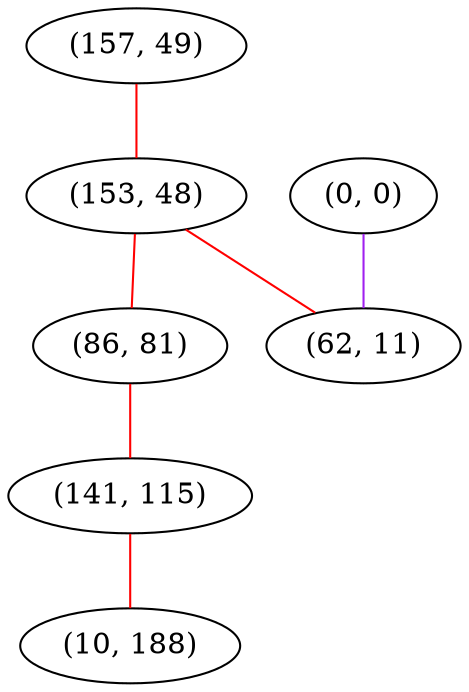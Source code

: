 graph "" {
"(157, 49)";
"(153, 48)";
"(0, 0)";
"(86, 81)";
"(62, 11)";
"(141, 115)";
"(10, 188)";
"(157, 49)" -- "(153, 48)"  [color=red, key=0, weight=1];
"(153, 48)" -- "(62, 11)"  [color=red, key=0, weight=1];
"(153, 48)" -- "(86, 81)"  [color=red, key=0, weight=1];
"(0, 0)" -- "(62, 11)"  [color=purple, key=0, weight=4];
"(86, 81)" -- "(141, 115)"  [color=red, key=0, weight=1];
"(141, 115)" -- "(10, 188)"  [color=red, key=0, weight=1];
}
